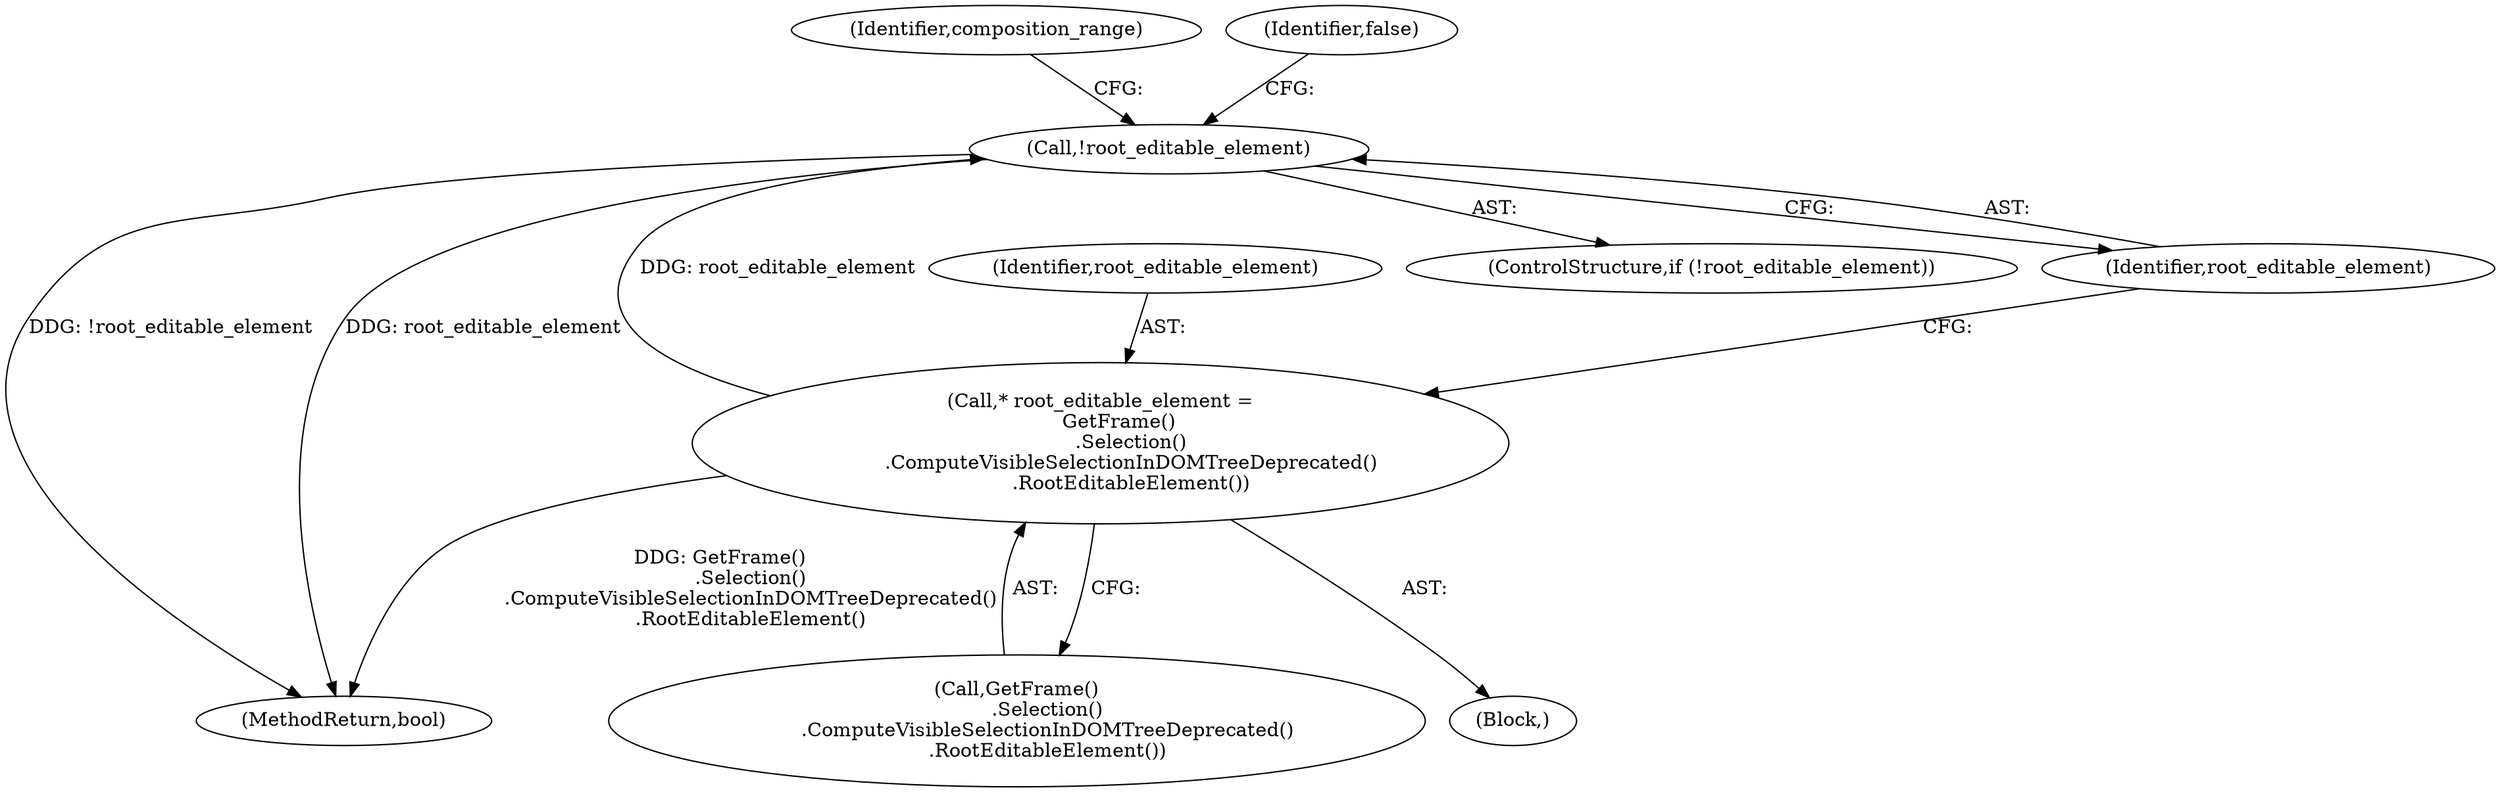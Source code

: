 digraph "0_Chrome_33827275411b33371e7bb750cce20f11de85002d_7@pointer" {
"1000166" [label="(Call,!root_editable_element)"];
"1000162" [label="(Call,* root_editable_element =\n      GetFrame()\n          .Selection()\n          .ComputeVisibleSelectionInDOMTreeDeprecated()\n          .RootEditableElement())"];
"1000163" [label="(Identifier,root_editable_element)"];
"1000102" [label="(Block,)"];
"1000166" [label="(Call,!root_editable_element)"];
"1000162" [label="(Call,* root_editable_element =\n      GetFrame()\n          .Selection()\n          .ComputeVisibleSelectionInDOMTreeDeprecated()\n          .RootEditableElement())"];
"1000201" [label="(MethodReturn,bool)"];
"1000167" [label="(Identifier,root_editable_element)"];
"1000172" [label="(Identifier,composition_range)"];
"1000165" [label="(ControlStructure,if (!root_editable_element))"];
"1000164" [label="(Call,GetFrame()\n          .Selection()\n          .ComputeVisibleSelectionInDOMTreeDeprecated()\n          .RootEditableElement())"];
"1000169" [label="(Identifier,false)"];
"1000166" -> "1000165"  [label="AST: "];
"1000166" -> "1000167"  [label="CFG: "];
"1000167" -> "1000166"  [label="AST: "];
"1000169" -> "1000166"  [label="CFG: "];
"1000172" -> "1000166"  [label="CFG: "];
"1000166" -> "1000201"  [label="DDG: !root_editable_element"];
"1000166" -> "1000201"  [label="DDG: root_editable_element"];
"1000162" -> "1000166"  [label="DDG: root_editable_element"];
"1000162" -> "1000102"  [label="AST: "];
"1000162" -> "1000164"  [label="CFG: "];
"1000163" -> "1000162"  [label="AST: "];
"1000164" -> "1000162"  [label="AST: "];
"1000167" -> "1000162"  [label="CFG: "];
"1000162" -> "1000201"  [label="DDG: GetFrame()\n          .Selection()\n          .ComputeVisibleSelectionInDOMTreeDeprecated()\n          .RootEditableElement()"];
}
